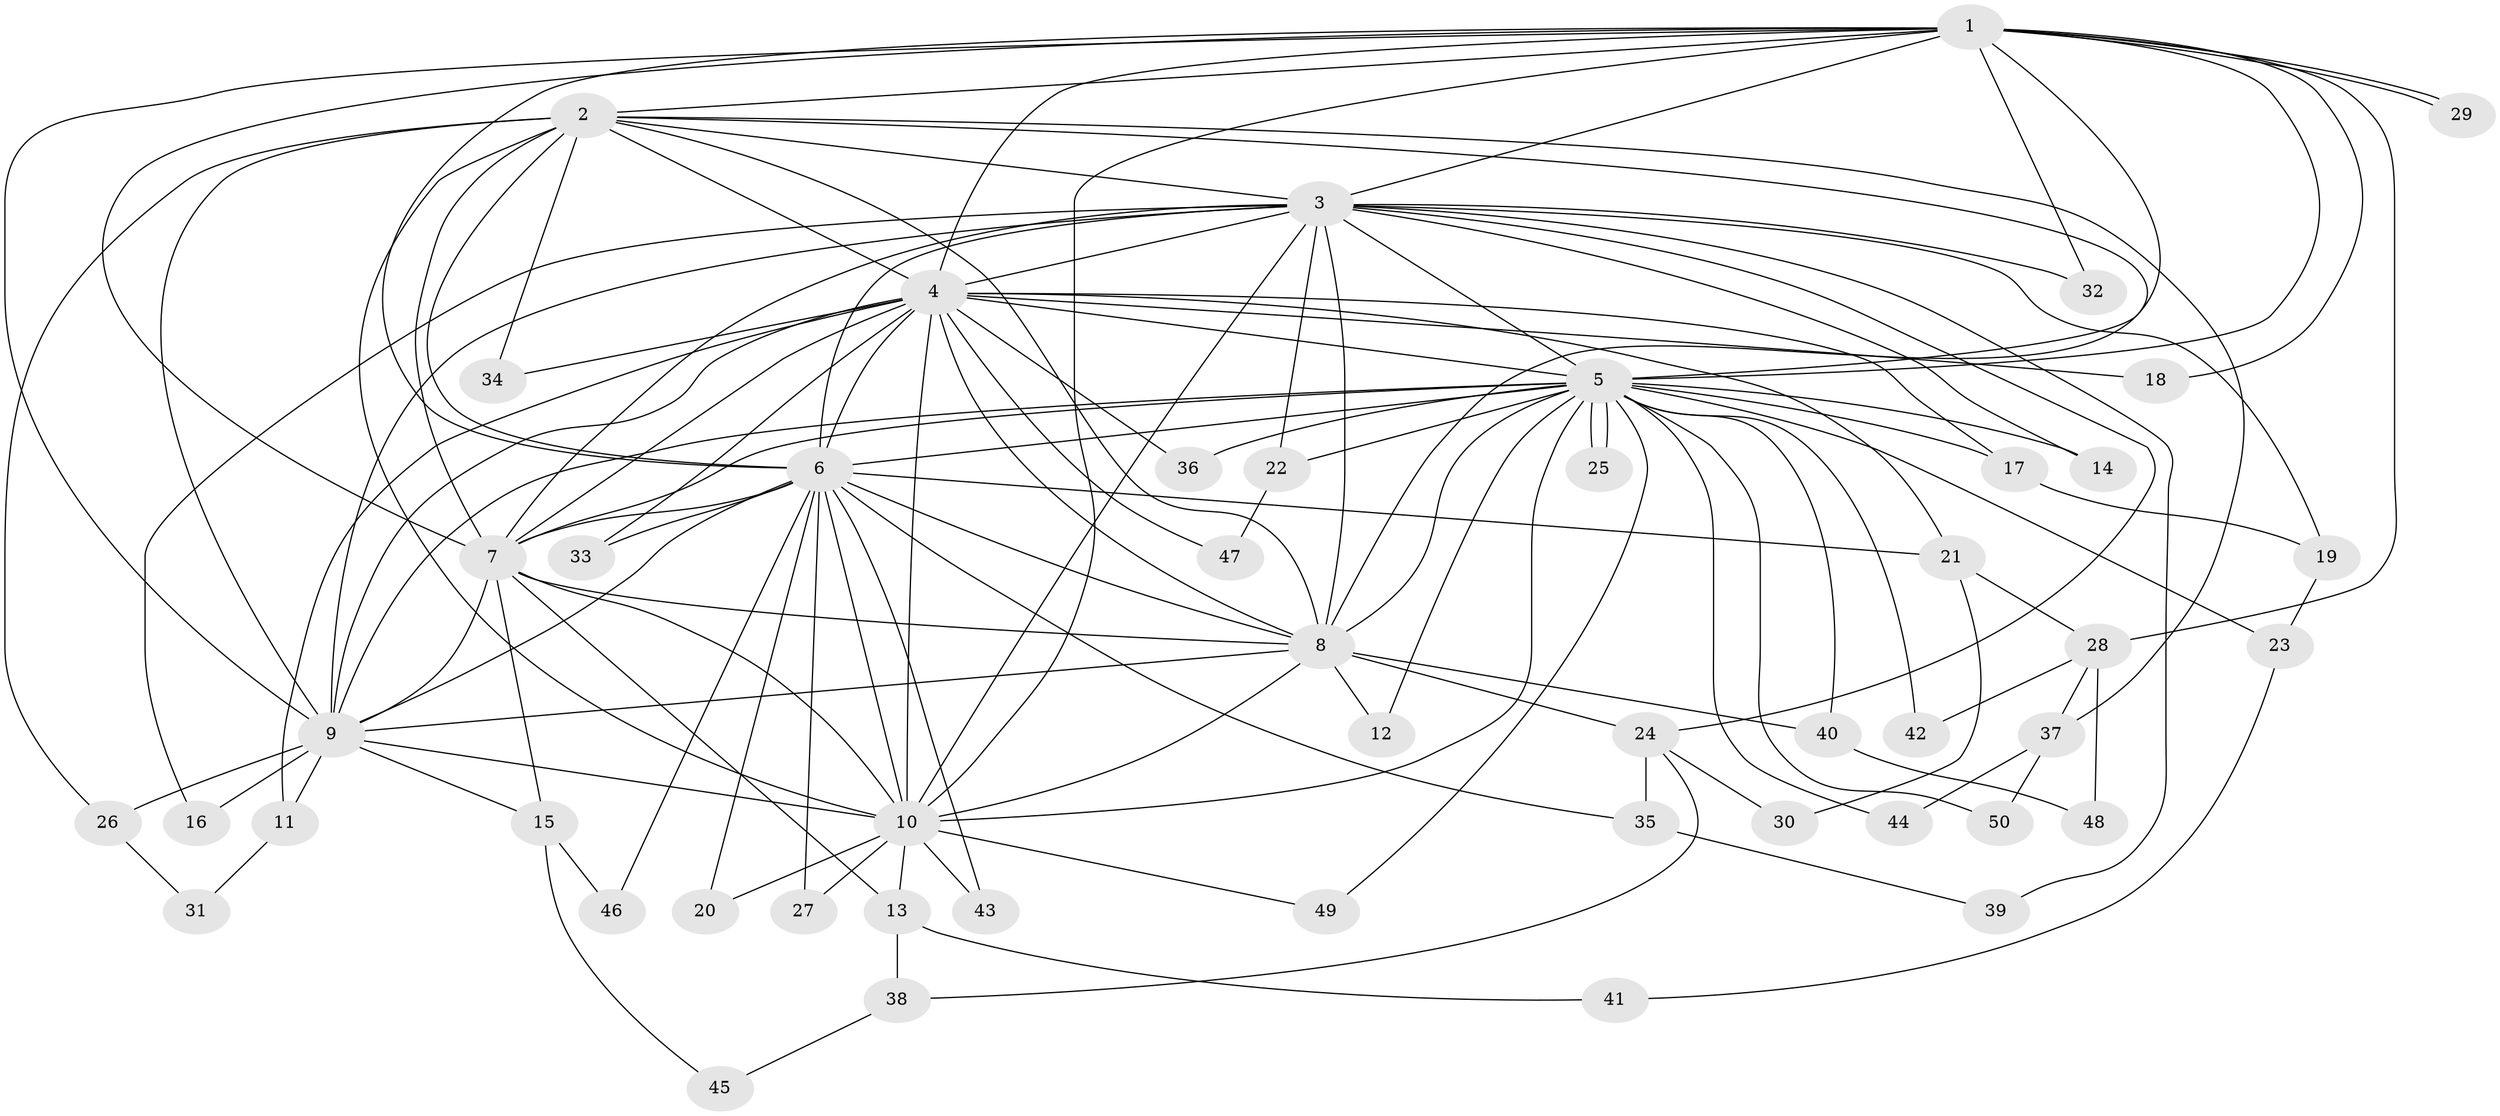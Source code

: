 // coarse degree distribution, {8: 0.1, 9: 0.1, 14: 0.05, 7: 0.1, 2: 0.2, 6: 0.05, 4: 0.1, 3: 0.15, 1: 0.1, 5: 0.05}
// Generated by graph-tools (version 1.1) at 2025/49/03/04/25 22:49:49]
// undirected, 50 vertices, 125 edges
graph export_dot {
  node [color=gray90,style=filled];
  1;
  2;
  3;
  4;
  5;
  6;
  7;
  8;
  9;
  10;
  11;
  12;
  13;
  14;
  15;
  16;
  17;
  18;
  19;
  20;
  21;
  22;
  23;
  24;
  25;
  26;
  27;
  28;
  29;
  30;
  31;
  32;
  33;
  34;
  35;
  36;
  37;
  38;
  39;
  40;
  41;
  42;
  43;
  44;
  45;
  46;
  47;
  48;
  49;
  50;
  1 -- 2;
  1 -- 3;
  1 -- 4;
  1 -- 5;
  1 -- 6;
  1 -- 7;
  1 -- 8;
  1 -- 9;
  1 -- 10;
  1 -- 18;
  1 -- 28;
  1 -- 29;
  1 -- 29;
  1 -- 32;
  2 -- 3;
  2 -- 4;
  2 -- 5;
  2 -- 6;
  2 -- 7;
  2 -- 8;
  2 -- 9;
  2 -- 10;
  2 -- 26;
  2 -- 34;
  2 -- 37;
  3 -- 4;
  3 -- 5;
  3 -- 6;
  3 -- 7;
  3 -- 8;
  3 -- 9;
  3 -- 10;
  3 -- 14;
  3 -- 16;
  3 -- 19;
  3 -- 22;
  3 -- 24;
  3 -- 32;
  3 -- 39;
  4 -- 5;
  4 -- 6;
  4 -- 7;
  4 -- 8;
  4 -- 9;
  4 -- 10;
  4 -- 11;
  4 -- 17;
  4 -- 18;
  4 -- 21;
  4 -- 33;
  4 -- 34;
  4 -- 36;
  4 -- 47;
  5 -- 6;
  5 -- 7;
  5 -- 8;
  5 -- 9;
  5 -- 10;
  5 -- 12;
  5 -- 14;
  5 -- 17;
  5 -- 22;
  5 -- 23;
  5 -- 25;
  5 -- 25;
  5 -- 36;
  5 -- 40;
  5 -- 42;
  5 -- 44;
  5 -- 49;
  5 -- 50;
  6 -- 7;
  6 -- 8;
  6 -- 9;
  6 -- 10;
  6 -- 20;
  6 -- 21;
  6 -- 27;
  6 -- 33;
  6 -- 35;
  6 -- 43;
  6 -- 46;
  7 -- 8;
  7 -- 9;
  7 -- 10;
  7 -- 13;
  7 -- 15;
  8 -- 9;
  8 -- 10;
  8 -- 12;
  8 -- 24;
  8 -- 40;
  9 -- 10;
  9 -- 11;
  9 -- 15;
  9 -- 16;
  9 -- 26;
  10 -- 13;
  10 -- 20;
  10 -- 27;
  10 -- 43;
  10 -- 49;
  11 -- 31;
  13 -- 38;
  13 -- 41;
  15 -- 45;
  15 -- 46;
  17 -- 19;
  19 -- 23;
  21 -- 28;
  21 -- 30;
  22 -- 47;
  23 -- 41;
  24 -- 30;
  24 -- 35;
  24 -- 38;
  26 -- 31;
  28 -- 37;
  28 -- 42;
  28 -- 48;
  35 -- 39;
  37 -- 44;
  37 -- 50;
  38 -- 45;
  40 -- 48;
}
